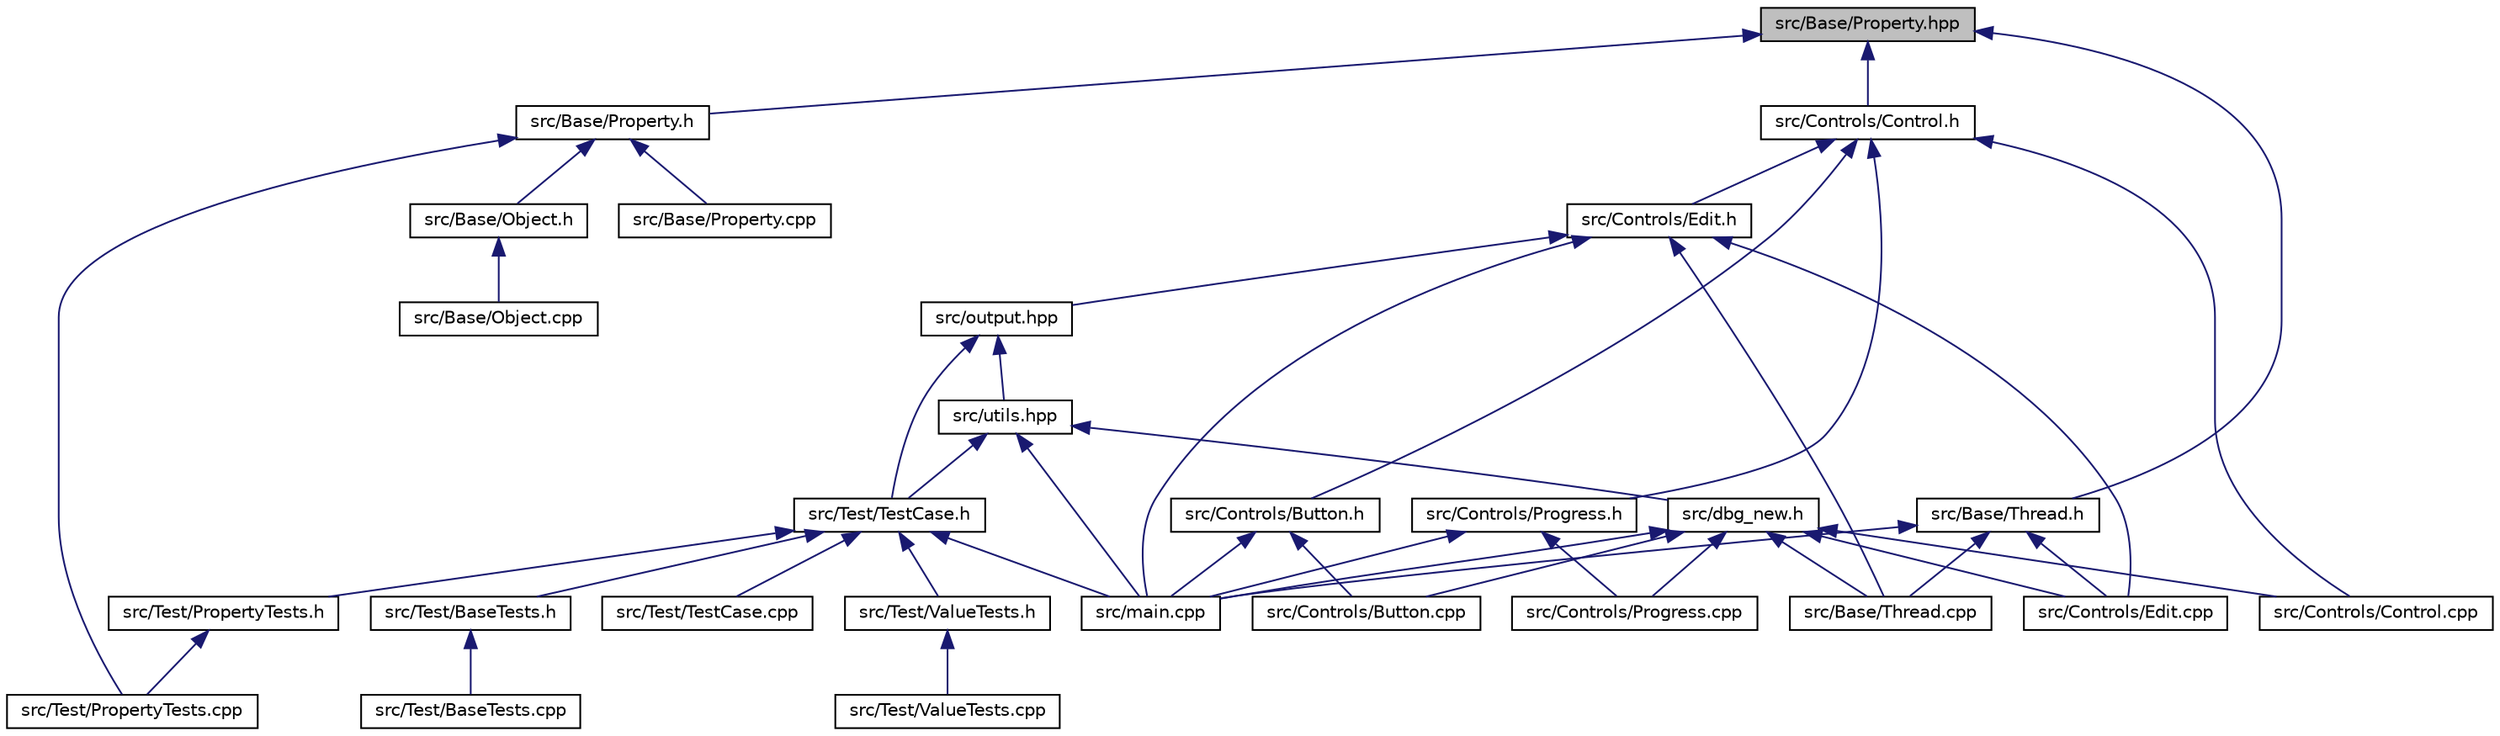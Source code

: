 digraph "src/Base/Property.hpp"
{
 // INTERACTIVE_SVG=YES
 // LATEX_PDF_SIZE
  edge [fontname="Helvetica",fontsize="10",labelfontname="Helvetica",labelfontsize="10"];
  node [fontname="Helvetica",fontsize="10",shape=record];
  Node1 [label="src/Base/Property.hpp",height=0.2,width=0.4,color="black", fillcolor="grey75", style="filled", fontcolor="black",tooltip=" "];
  Node1 -> Node2 [dir="back",color="midnightblue",fontsize="10",style="solid",fontname="Helvetica"];
  Node2 [label="src/Base/Property.h",height=0.2,width=0.4,color="black", fillcolor="white", style="filled",URL="$_property_8h.html",tooltip=" "];
  Node2 -> Node3 [dir="back",color="midnightblue",fontsize="10",style="solid",fontname="Helvetica"];
  Node3 [label="src/Base/Object.h",height=0.2,width=0.4,color="black", fillcolor="white", style="filled",URL="$_object_8h.html",tooltip=" "];
  Node3 -> Node4 [dir="back",color="midnightblue",fontsize="10",style="solid",fontname="Helvetica"];
  Node4 [label="src/Base/Object.cpp",height=0.2,width=0.4,color="black", fillcolor="white", style="filled",URL="$_object_8cpp.html",tooltip=" "];
  Node2 -> Node5 [dir="back",color="midnightblue",fontsize="10",style="solid",fontname="Helvetica"];
  Node5 [label="src/Base/Property.cpp",height=0.2,width=0.4,color="black", fillcolor="white", style="filled",URL="$_property_8cpp.html",tooltip=" "];
  Node2 -> Node6 [dir="back",color="midnightblue",fontsize="10",style="solid",fontname="Helvetica"];
  Node6 [label="src/Test/PropertyTests.cpp",height=0.2,width=0.4,color="black", fillcolor="white", style="filled",URL="$_property_tests_8cpp.html",tooltip=" "];
  Node1 -> Node7 [dir="back",color="midnightblue",fontsize="10",style="solid",fontname="Helvetica"];
  Node7 [label="src/Base/Thread.h",height=0.2,width=0.4,color="black", fillcolor="white", style="filled",URL="$_thread_8h.html",tooltip=" "];
  Node7 -> Node8 [dir="back",color="midnightblue",fontsize="10",style="solid",fontname="Helvetica"];
  Node8 [label="src/Base/Thread.cpp",height=0.2,width=0.4,color="black", fillcolor="white", style="filled",URL="$_thread_8cpp.html",tooltip=" "];
  Node7 -> Node9 [dir="back",color="midnightblue",fontsize="10",style="solid",fontname="Helvetica"];
  Node9 [label="src/Controls/Edit.cpp",height=0.2,width=0.4,color="black", fillcolor="white", style="filled",URL="$_edit_8cpp.html",tooltip=" "];
  Node7 -> Node10 [dir="back",color="midnightblue",fontsize="10",style="solid",fontname="Helvetica"];
  Node10 [label="src/main.cpp",height=0.2,width=0.4,color="black", fillcolor="white", style="filled",URL="$main_8cpp.html",tooltip=" "];
  Node1 -> Node11 [dir="back",color="midnightblue",fontsize="10",style="solid",fontname="Helvetica"];
  Node11 [label="src/Controls/Control.h",height=0.2,width=0.4,color="black", fillcolor="white", style="filled",URL="$_control_8h.html",tooltip=" "];
  Node11 -> Node12 [dir="back",color="midnightblue",fontsize="10",style="solid",fontname="Helvetica"];
  Node12 [label="src/Controls/Button.h",height=0.2,width=0.4,color="black", fillcolor="white", style="filled",URL="$_button_8h.html",tooltip=" "];
  Node12 -> Node13 [dir="back",color="midnightblue",fontsize="10",style="solid",fontname="Helvetica"];
  Node13 [label="src/Controls/Button.cpp",height=0.2,width=0.4,color="black", fillcolor="white", style="filled",URL="$_button_8cpp.html",tooltip=" "];
  Node12 -> Node10 [dir="back",color="midnightblue",fontsize="10",style="solid",fontname="Helvetica"];
  Node11 -> Node14 [dir="back",color="midnightblue",fontsize="10",style="solid",fontname="Helvetica"];
  Node14 [label="src/Controls/Control.cpp",height=0.2,width=0.4,color="black", fillcolor="white", style="filled",URL="$_control_8cpp.html",tooltip=" "];
  Node11 -> Node15 [dir="back",color="midnightblue",fontsize="10",style="solid",fontname="Helvetica"];
  Node15 [label="src/Controls/Edit.h",height=0.2,width=0.4,color="black", fillcolor="white", style="filled",URL="$_edit_8h.html",tooltip=" "];
  Node15 -> Node8 [dir="back",color="midnightblue",fontsize="10",style="solid",fontname="Helvetica"];
  Node15 -> Node9 [dir="back",color="midnightblue",fontsize="10",style="solid",fontname="Helvetica"];
  Node15 -> Node10 [dir="back",color="midnightblue",fontsize="10",style="solid",fontname="Helvetica"];
  Node15 -> Node16 [dir="back",color="midnightblue",fontsize="10",style="solid",fontname="Helvetica"];
  Node16 [label="src/output.hpp",height=0.2,width=0.4,color="black", fillcolor="white", style="filled",URL="$output_8hpp.html",tooltip=" "];
  Node16 -> Node17 [dir="back",color="midnightblue",fontsize="10",style="solid",fontname="Helvetica"];
  Node17 [label="src/Test/TestCase.h",height=0.2,width=0.4,color="black", fillcolor="white", style="filled",URL="$_test_case_8h.html",tooltip=" "];
  Node17 -> Node10 [dir="back",color="midnightblue",fontsize="10",style="solid",fontname="Helvetica"];
  Node17 -> Node18 [dir="back",color="midnightblue",fontsize="10",style="solid",fontname="Helvetica"];
  Node18 [label="src/Test/BaseTests.h",height=0.2,width=0.4,color="black", fillcolor="white", style="filled",URL="$_base_tests_8h.html",tooltip=" "];
  Node18 -> Node19 [dir="back",color="midnightblue",fontsize="10",style="solid",fontname="Helvetica"];
  Node19 [label="src/Test/BaseTests.cpp",height=0.2,width=0.4,color="black", fillcolor="white", style="filled",URL="$_base_tests_8cpp.html",tooltip=" "];
  Node17 -> Node20 [dir="back",color="midnightblue",fontsize="10",style="solid",fontname="Helvetica"];
  Node20 [label="src/Test/PropertyTests.h",height=0.2,width=0.4,color="black", fillcolor="white", style="filled",URL="$_property_tests_8h.html",tooltip=" "];
  Node20 -> Node6 [dir="back",color="midnightblue",fontsize="10",style="solid",fontname="Helvetica"];
  Node17 -> Node21 [dir="back",color="midnightblue",fontsize="10",style="solid",fontname="Helvetica"];
  Node21 [label="src/Test/TestCase.cpp",height=0.2,width=0.4,color="black", fillcolor="white", style="filled",URL="$_test_case_8cpp.html",tooltip=" "];
  Node17 -> Node22 [dir="back",color="midnightblue",fontsize="10",style="solid",fontname="Helvetica"];
  Node22 [label="src/Test/ValueTests.h",height=0.2,width=0.4,color="black", fillcolor="white", style="filled",URL="$_value_tests_8h.html",tooltip=" "];
  Node22 -> Node23 [dir="back",color="midnightblue",fontsize="10",style="solid",fontname="Helvetica"];
  Node23 [label="src/Test/ValueTests.cpp",height=0.2,width=0.4,color="black", fillcolor="white", style="filled",URL="$_value_tests_8cpp.html",tooltip=" "];
  Node16 -> Node24 [dir="back",color="midnightblue",fontsize="10",style="solid",fontname="Helvetica"];
  Node24 [label="src/utils.hpp",height=0.2,width=0.4,color="black", fillcolor="white", style="filled",URL="$utils_8hpp.html",tooltip=" "];
  Node24 -> Node25 [dir="back",color="midnightblue",fontsize="10",style="solid",fontname="Helvetica"];
  Node25 [label="src/dbg_new.h",height=0.2,width=0.4,color="black", fillcolor="white", style="filled",URL="$dbg__new_8h.html",tooltip=" "];
  Node25 -> Node8 [dir="back",color="midnightblue",fontsize="10",style="solid",fontname="Helvetica"];
  Node25 -> Node13 [dir="back",color="midnightblue",fontsize="10",style="solid",fontname="Helvetica"];
  Node25 -> Node14 [dir="back",color="midnightblue",fontsize="10",style="solid",fontname="Helvetica"];
  Node25 -> Node9 [dir="back",color="midnightblue",fontsize="10",style="solid",fontname="Helvetica"];
  Node25 -> Node26 [dir="back",color="midnightblue",fontsize="10",style="solid",fontname="Helvetica"];
  Node26 [label="src/Controls/Progress.cpp",height=0.2,width=0.4,color="black", fillcolor="white", style="filled",URL="$_progress_8cpp.html",tooltip=" "];
  Node25 -> Node10 [dir="back",color="midnightblue",fontsize="10",style="solid",fontname="Helvetica"];
  Node24 -> Node10 [dir="back",color="midnightblue",fontsize="10",style="solid",fontname="Helvetica"];
  Node24 -> Node17 [dir="back",color="midnightblue",fontsize="10",style="solid",fontname="Helvetica"];
  Node11 -> Node27 [dir="back",color="midnightblue",fontsize="10",style="solid",fontname="Helvetica"];
  Node27 [label="src/Controls/Progress.h",height=0.2,width=0.4,color="black", fillcolor="white", style="filled",URL="$_progress_8h.html",tooltip=" "];
  Node27 -> Node26 [dir="back",color="midnightblue",fontsize="10",style="solid",fontname="Helvetica"];
  Node27 -> Node10 [dir="back",color="midnightblue",fontsize="10",style="solid",fontname="Helvetica"];
}
